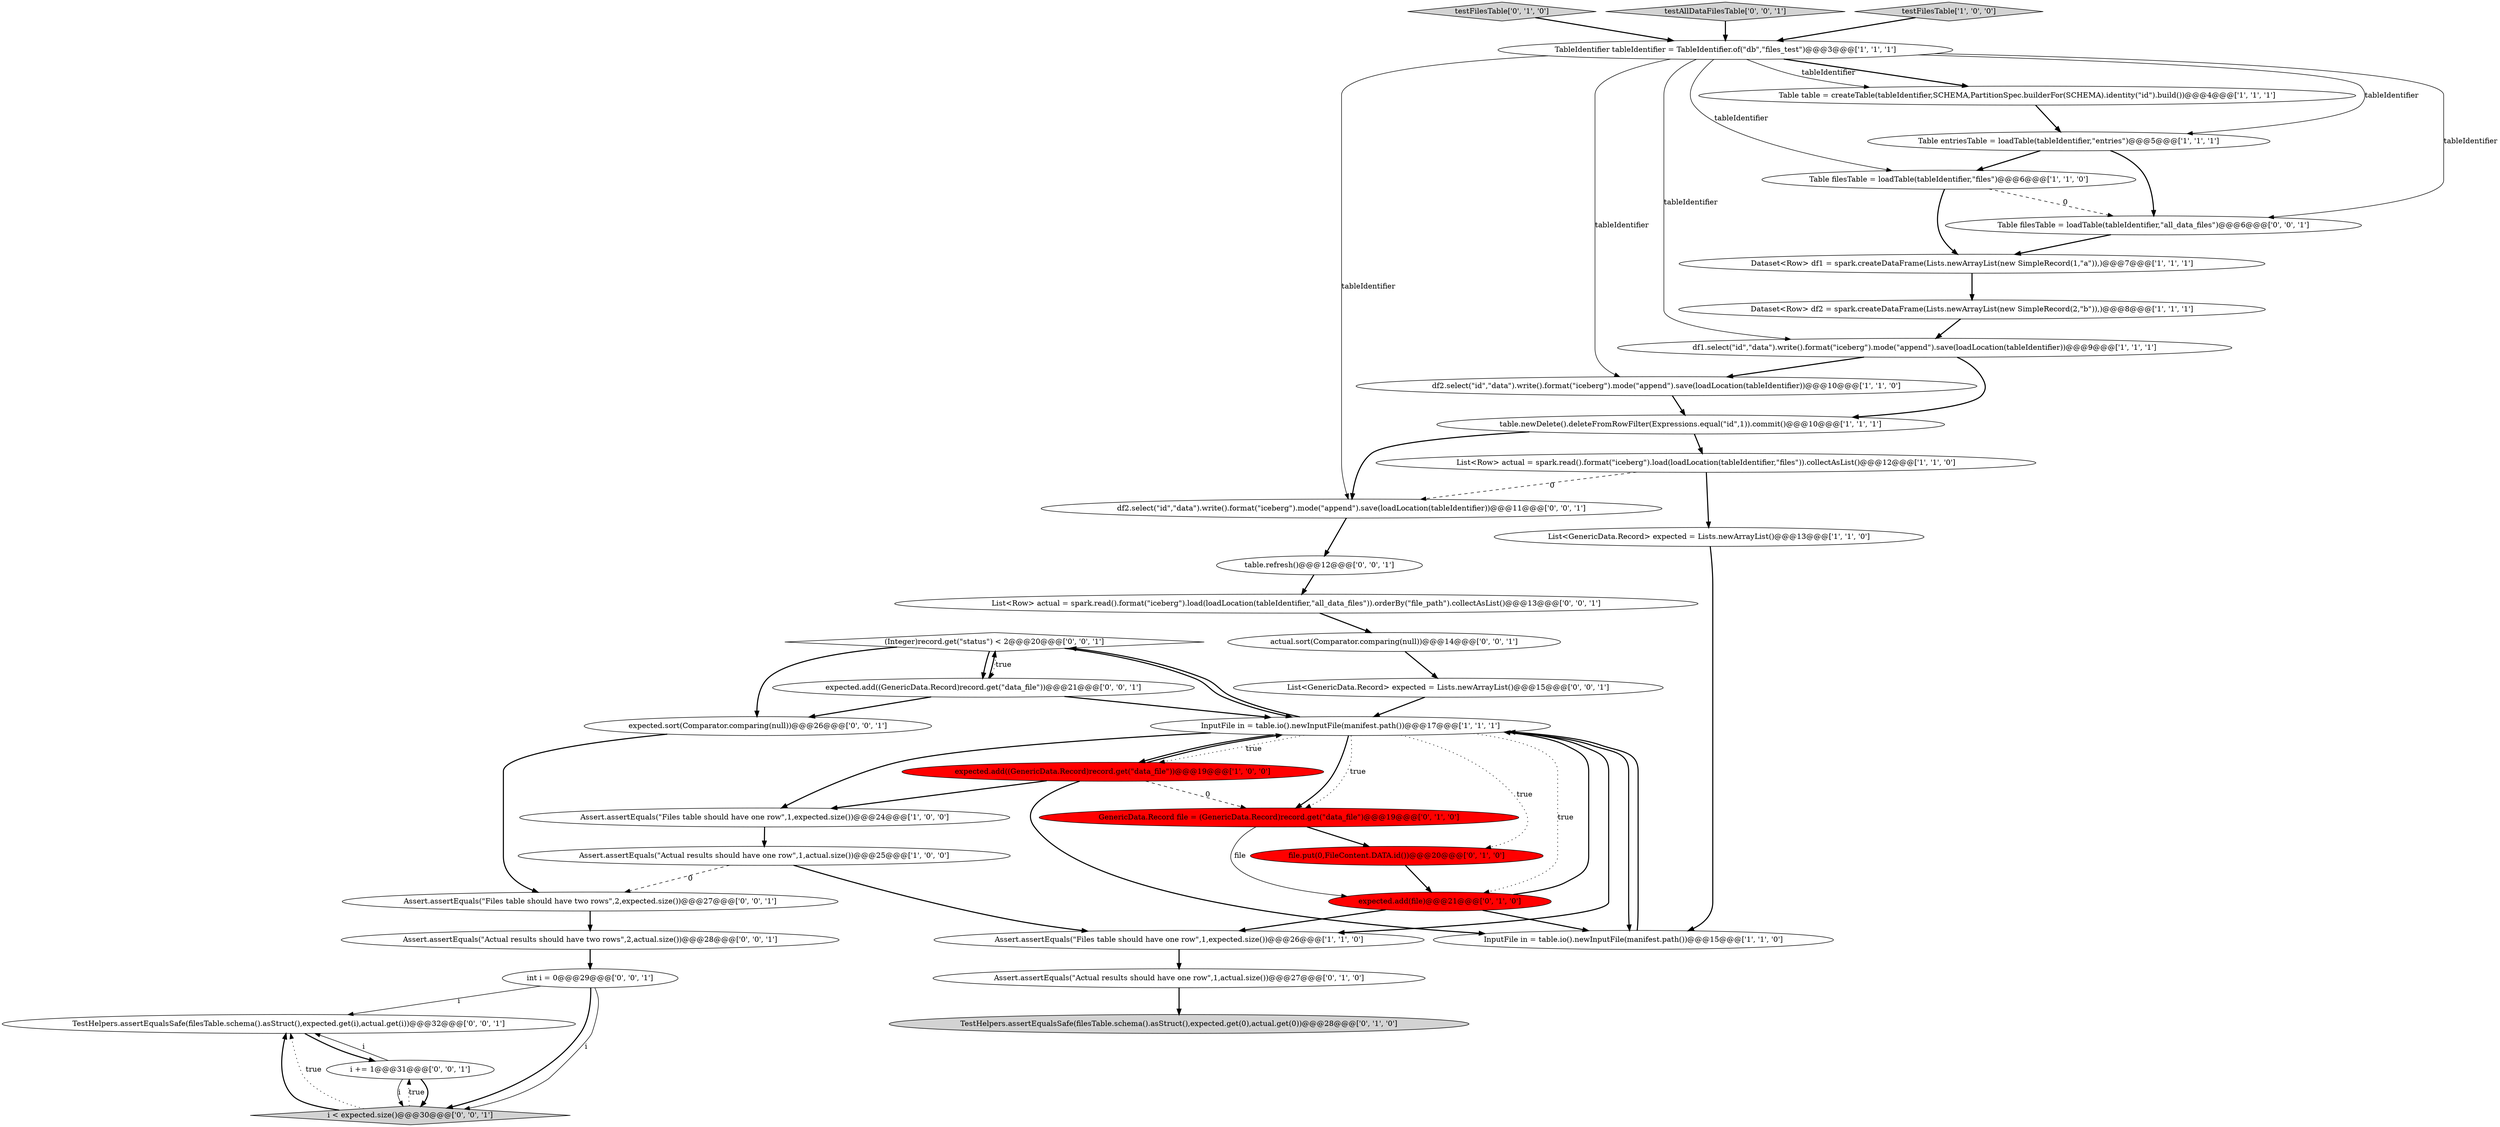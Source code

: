 digraph {
33 [style = filled, label = "(Integer)record.get(\"status\") < 2@@@20@@@['0', '0', '1']", fillcolor = white, shape = diamond image = "AAA0AAABBB3BBB"];
34 [style = filled, label = "expected.add((GenericData.Record)record.get(\"data_file\"))@@@21@@@['0', '0', '1']", fillcolor = white, shape = ellipse image = "AAA0AAABBB3BBB"];
26 [style = filled, label = "Assert.assertEquals(\"Files table should have two rows\",2,expected.size())@@@27@@@['0', '0', '1']", fillcolor = white, shape = ellipse image = "AAA0AAABBB3BBB"];
22 [style = filled, label = "GenericData.Record file = (GenericData.Record)record.get(\"data_file\")@@@19@@@['0', '1', '0']", fillcolor = red, shape = ellipse image = "AAA1AAABBB2BBB"];
18 [style = filled, label = "expected.add(file)@@@21@@@['0', '1', '0']", fillcolor = red, shape = ellipse image = "AAA1AAABBB2BBB"];
29 [style = filled, label = "Table filesTable = loadTable(tableIdentifier,\"all_data_files\")@@@6@@@['0', '0', '1']", fillcolor = white, shape = ellipse image = "AAA0AAABBB3BBB"];
12 [style = filled, label = "expected.add((GenericData.Record)record.get(\"data_file\"))@@@19@@@['1', '0', '0']", fillcolor = red, shape = ellipse image = "AAA1AAABBB1BBB"];
6 [style = filled, label = "df1.select(\"id\",\"data\").write().format(\"iceberg\").mode(\"append\").save(loadLocation(tableIdentifier))@@@9@@@['1', '1', '1']", fillcolor = white, shape = ellipse image = "AAA0AAABBB1BBB"];
23 [style = filled, label = "testFilesTable['0', '1', '0']", fillcolor = lightgray, shape = diamond image = "AAA0AAABBB2BBB"];
32 [style = filled, label = "df2.select(\"id\",\"data\").write().format(\"iceberg\").mode(\"append\").save(loadLocation(tableIdentifier))@@@11@@@['0', '0', '1']", fillcolor = white, shape = ellipse image = "AAA0AAABBB3BBB"];
39 [style = filled, label = "TestHelpers.assertEqualsSafe(filesTable.schema().asStruct(),expected.get(i),actual.get(i))@@@32@@@['0', '0', '1']", fillcolor = white, shape = ellipse image = "AAA0AAABBB3BBB"];
28 [style = filled, label = "i += 1@@@31@@@['0', '0', '1']", fillcolor = white, shape = ellipse image = "AAA0AAABBB3BBB"];
16 [style = filled, label = "df2.select(\"id\",\"data\").write().format(\"iceberg\").mode(\"append\").save(loadLocation(tableIdentifier))@@@10@@@['1', '1', '0']", fillcolor = white, shape = ellipse image = "AAA0AAABBB1BBB"];
38 [style = filled, label = "testAllDataFilesTable['0', '0', '1']", fillcolor = lightgray, shape = diamond image = "AAA0AAABBB3BBB"];
3 [style = filled, label = "Assert.assertEquals(\"Files table should have one row\",1,expected.size())@@@26@@@['1', '1', '0']", fillcolor = white, shape = ellipse image = "AAA0AAABBB1BBB"];
19 [style = filled, label = "Assert.assertEquals(\"Actual results should have one row\",1,actual.size())@@@27@@@['0', '1', '0']", fillcolor = white, shape = ellipse image = "AAA0AAABBB2BBB"];
5 [style = filled, label = "TableIdentifier tableIdentifier = TableIdentifier.of(\"db\",\"files_test\")@@@3@@@['1', '1', '1']", fillcolor = white, shape = ellipse image = "AAA0AAABBB1BBB"];
11 [style = filled, label = "testFilesTable['1', '0', '0']", fillcolor = lightgray, shape = diamond image = "AAA0AAABBB1BBB"];
24 [style = filled, label = "actual.sort(Comparator.comparing(null))@@@14@@@['0', '0', '1']", fillcolor = white, shape = ellipse image = "AAA0AAABBB3BBB"];
1 [style = filled, label = "table.newDelete().deleteFromRowFilter(Expressions.equal(\"id\",1)).commit()@@@10@@@['1', '1', '1']", fillcolor = white, shape = ellipse image = "AAA0AAABBB1BBB"];
9 [style = filled, label = "InputFile in = table.io().newInputFile(manifest.path())@@@17@@@['1', '1', '1']", fillcolor = white, shape = ellipse image = "AAA0AAABBB1BBB"];
14 [style = filled, label = "Table table = createTable(tableIdentifier,SCHEMA,PartitionSpec.builderFor(SCHEMA).identity(\"id\").build())@@@4@@@['1', '1', '1']", fillcolor = white, shape = ellipse image = "AAA0AAABBB1BBB"];
35 [style = filled, label = "List<GenericData.Record> expected = Lists.newArrayList()@@@15@@@['0', '0', '1']", fillcolor = white, shape = ellipse image = "AAA0AAABBB3BBB"];
37 [style = filled, label = "Assert.assertEquals(\"Actual results should have two rows\",2,actual.size())@@@28@@@['0', '0', '1']", fillcolor = white, shape = ellipse image = "AAA0AAABBB3BBB"];
8 [style = filled, label = "Table entriesTable = loadTable(tableIdentifier,\"entries\")@@@5@@@['1', '1', '1']", fillcolor = white, shape = ellipse image = "AAA0AAABBB1BBB"];
21 [style = filled, label = "TestHelpers.assertEqualsSafe(filesTable.schema().asStruct(),expected.get(0),actual.get(0))@@@28@@@['0', '1', '0']", fillcolor = lightgray, shape = ellipse image = "AAA0AAABBB2BBB"];
0 [style = filled, label = "Table filesTable = loadTable(tableIdentifier,\"files\")@@@6@@@['1', '1', '0']", fillcolor = white, shape = ellipse image = "AAA0AAABBB1BBB"];
4 [style = filled, label = "Assert.assertEquals(\"Files table should have one row\",1,expected.size())@@@24@@@['1', '0', '0']", fillcolor = white, shape = ellipse image = "AAA0AAABBB1BBB"];
20 [style = filled, label = "file.put(0,FileContent.DATA.id())@@@20@@@['0', '1', '0']", fillcolor = red, shape = ellipse image = "AAA1AAABBB2BBB"];
36 [style = filled, label = "i < expected.size()@@@30@@@['0', '0', '1']", fillcolor = lightgray, shape = diamond image = "AAA0AAABBB3BBB"];
7 [style = filled, label = "InputFile in = table.io().newInputFile(manifest.path())@@@15@@@['1', '1', '0']", fillcolor = white, shape = ellipse image = "AAA0AAABBB1BBB"];
2 [style = filled, label = "Assert.assertEquals(\"Actual results should have one row\",1,actual.size())@@@25@@@['1', '0', '0']", fillcolor = white, shape = ellipse image = "AAA0AAABBB1BBB"];
31 [style = filled, label = "table.refresh()@@@12@@@['0', '0', '1']", fillcolor = white, shape = ellipse image = "AAA0AAABBB3BBB"];
13 [style = filled, label = "List<GenericData.Record> expected = Lists.newArrayList()@@@13@@@['1', '1', '0']", fillcolor = white, shape = ellipse image = "AAA0AAABBB1BBB"];
27 [style = filled, label = "List<Row> actual = spark.read().format(\"iceberg\").load(loadLocation(tableIdentifier,\"all_data_files\")).orderBy(\"file_path\").collectAsList()@@@13@@@['0', '0', '1']", fillcolor = white, shape = ellipse image = "AAA0AAABBB3BBB"];
25 [style = filled, label = "int i = 0@@@29@@@['0', '0', '1']", fillcolor = white, shape = ellipse image = "AAA0AAABBB3BBB"];
30 [style = filled, label = "expected.sort(Comparator.comparing(null))@@@26@@@['0', '0', '1']", fillcolor = white, shape = ellipse image = "AAA0AAABBB3BBB"];
10 [style = filled, label = "Dataset<Row> df2 = spark.createDataFrame(Lists.newArrayList(new SimpleRecord(2,\"b\")),)@@@8@@@['1', '1', '1']", fillcolor = white, shape = ellipse image = "AAA0AAABBB1BBB"];
15 [style = filled, label = "Dataset<Row> df1 = spark.createDataFrame(Lists.newArrayList(new SimpleRecord(1,\"a\")),)@@@7@@@['1', '1', '1']", fillcolor = white, shape = ellipse image = "AAA0AAABBB1BBB"];
17 [style = filled, label = "List<Row> actual = spark.read().format(\"iceberg\").load(loadLocation(tableIdentifier,\"files\")).collectAsList()@@@12@@@['1', '1', '0']", fillcolor = white, shape = ellipse image = "AAA0AAABBB1BBB"];
9->22 [style = bold, label=""];
38->5 [style = bold, label=""];
18->3 [style = bold, label=""];
29->15 [style = bold, label=""];
15->10 [style = bold, label=""];
9->12 [style = dotted, label="true"];
34->9 [style = bold, label=""];
28->36 [style = bold, label=""];
5->32 [style = solid, label="tableIdentifier"];
23->5 [style = bold, label=""];
5->8 [style = solid, label="tableIdentifier"];
28->39 [style = solid, label="i"];
24->35 [style = bold, label=""];
35->9 [style = bold, label=""];
9->33 [style = bold, label=""];
25->36 [style = bold, label=""];
9->4 [style = bold, label=""];
2->3 [style = bold, label=""];
37->25 [style = bold, label=""];
34->33 [style = bold, label=""];
30->26 [style = bold, label=""];
28->36 [style = solid, label="i"];
33->34 [style = dotted, label="true"];
17->32 [style = dashed, label="0"];
4->2 [style = bold, label=""];
5->14 [style = bold, label=""];
5->16 [style = solid, label="tableIdentifier"];
9->7 [style = bold, label=""];
12->9 [style = bold, label=""];
33->9 [style = bold, label=""];
36->28 [style = dotted, label="true"];
10->6 [style = bold, label=""];
34->30 [style = bold, label=""];
0->15 [style = bold, label=""];
12->7 [style = bold, label=""];
36->39 [style = bold, label=""];
39->28 [style = bold, label=""];
1->17 [style = bold, label=""];
8->0 [style = bold, label=""];
7->9 [style = bold, label=""];
20->18 [style = bold, label=""];
6->1 [style = bold, label=""];
11->5 [style = bold, label=""];
5->0 [style = solid, label="tableIdentifier"];
22->18 [style = solid, label="file"];
5->14 [style = solid, label="tableIdentifier"];
36->39 [style = dotted, label="true"];
12->4 [style = bold, label=""];
16->1 [style = bold, label=""];
5->6 [style = solid, label="tableIdentifier"];
22->20 [style = bold, label=""];
6->16 [style = bold, label=""];
13->7 [style = bold, label=""];
3->19 [style = bold, label=""];
31->27 [style = bold, label=""];
9->20 [style = dotted, label="true"];
12->22 [style = dashed, label="0"];
18->9 [style = bold, label=""];
0->29 [style = dashed, label="0"];
33->30 [style = bold, label=""];
1->32 [style = bold, label=""];
9->3 [style = bold, label=""];
9->18 [style = dotted, label="true"];
26->37 [style = bold, label=""];
27->24 [style = bold, label=""];
14->8 [style = bold, label=""];
17->13 [style = bold, label=""];
9->12 [style = bold, label=""];
25->36 [style = solid, label="i"];
2->26 [style = dashed, label="0"];
18->7 [style = bold, label=""];
9->22 [style = dotted, label="true"];
25->39 [style = solid, label="i"];
5->29 [style = solid, label="tableIdentifier"];
33->34 [style = bold, label=""];
8->29 [style = bold, label=""];
32->31 [style = bold, label=""];
19->21 [style = bold, label=""];
}
